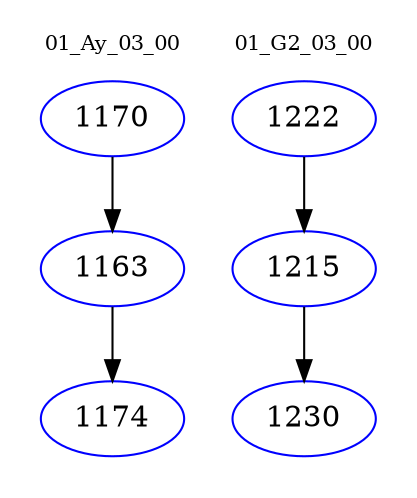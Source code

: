 digraph{
subgraph cluster_0 {
color = white
label = "01_Ay_03_00";
fontsize=10;
T0_1170 [label="1170", color="blue"]
T0_1170 -> T0_1163 [color="black"]
T0_1163 [label="1163", color="blue"]
T0_1163 -> T0_1174 [color="black"]
T0_1174 [label="1174", color="blue"]
}
subgraph cluster_1 {
color = white
label = "01_G2_03_00";
fontsize=10;
T1_1222 [label="1222", color="blue"]
T1_1222 -> T1_1215 [color="black"]
T1_1215 [label="1215", color="blue"]
T1_1215 -> T1_1230 [color="black"]
T1_1230 [label="1230", color="blue"]
}
}
